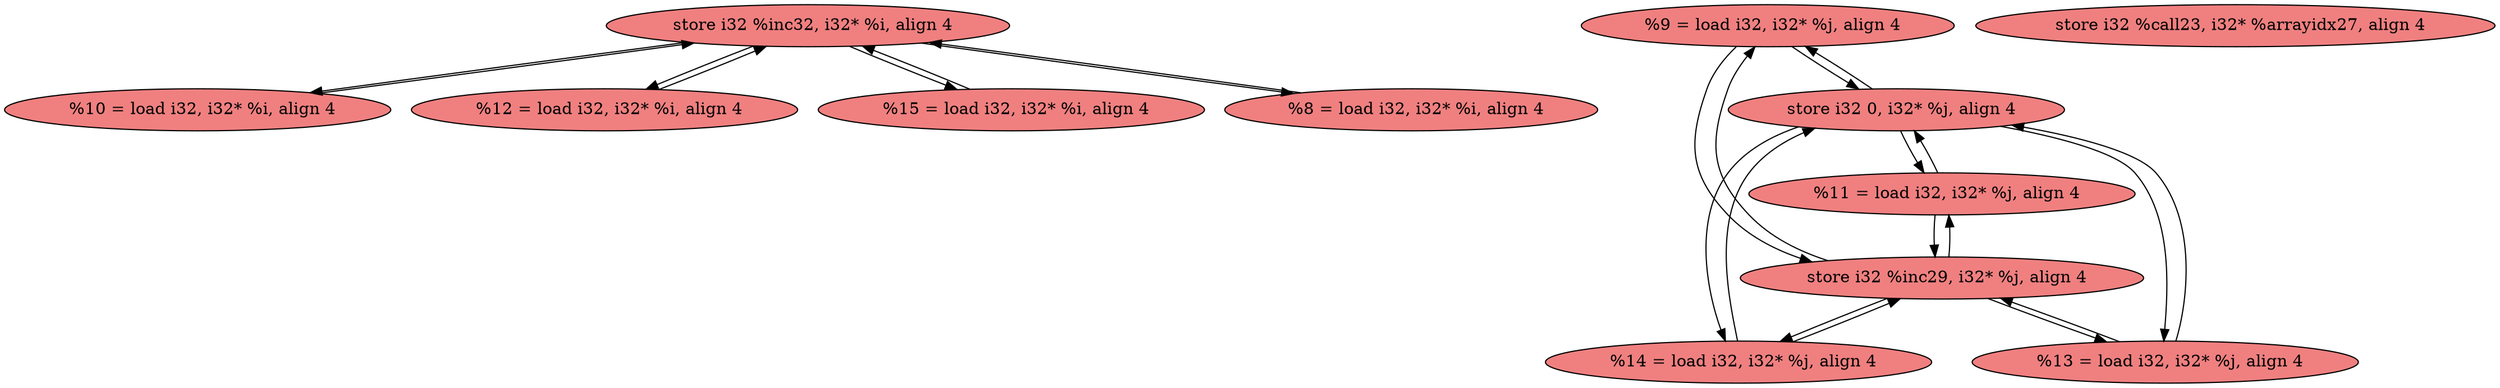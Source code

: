 
digraph G {


node413 [fillcolor=lightcoral,label="  store i32 %inc32, i32* %i, align 4",shape=ellipse,style=filled ]
node412 [fillcolor=lightcoral,label="  %9 = load i32, i32* %j, align 4",shape=ellipse,style=filled ]
node403 [fillcolor=lightcoral,label="  %13 = load i32, i32* %j, align 4",shape=ellipse,style=filled ]
node411 [fillcolor=lightcoral,label="  %10 = load i32, i32* %i, align 4",shape=ellipse,style=filled ]
node402 [fillcolor=lightcoral,label="  %14 = load i32, i32* %j, align 4",shape=ellipse,style=filled ]
node404 [fillcolor=lightcoral,label="  %11 = load i32, i32* %j, align 4",shape=ellipse,style=filled ]
node410 [fillcolor=lightcoral,label="  store i32 %call23, i32* %arrayidx27, align 4",shape=ellipse,style=filled ]
node405 [fillcolor=lightcoral,label="  %12 = load i32, i32* %i, align 4",shape=ellipse,style=filled ]
node408 [fillcolor=lightcoral,label="  %15 = load i32, i32* %i, align 4",shape=ellipse,style=filled ]
node406 [fillcolor=lightcoral,label="  store i32 0, i32* %j, align 4",shape=ellipse,style=filled ]
node409 [fillcolor=lightcoral,label="  store i32 %inc29, i32* %j, align 4",shape=ellipse,style=filled ]
node407 [fillcolor=lightcoral,label="  %8 = load i32, i32* %i, align 4",shape=ellipse,style=filled ]

node409->node412 [ ]
node413->node405 [ ]
node413->node407 [ ]
node408->node413 [ ]
node407->node413 [ ]
node409->node404 [ ]
node412->node406 [ ]
node409->node402 [ ]
node411->node413 [ ]
node413->node411 [ ]
node403->node409 [ ]
node405->node413 [ ]
node404->node406 [ ]
node406->node402 [ ]
node403->node406 [ ]
node413->node408 [ ]
node406->node403 [ ]
node412->node409 [ ]
node402->node409 [ ]
node406->node404 [ ]
node406->node412 [ ]
node404->node409 [ ]
node409->node403 [ ]
node402->node406 [ ]


}
